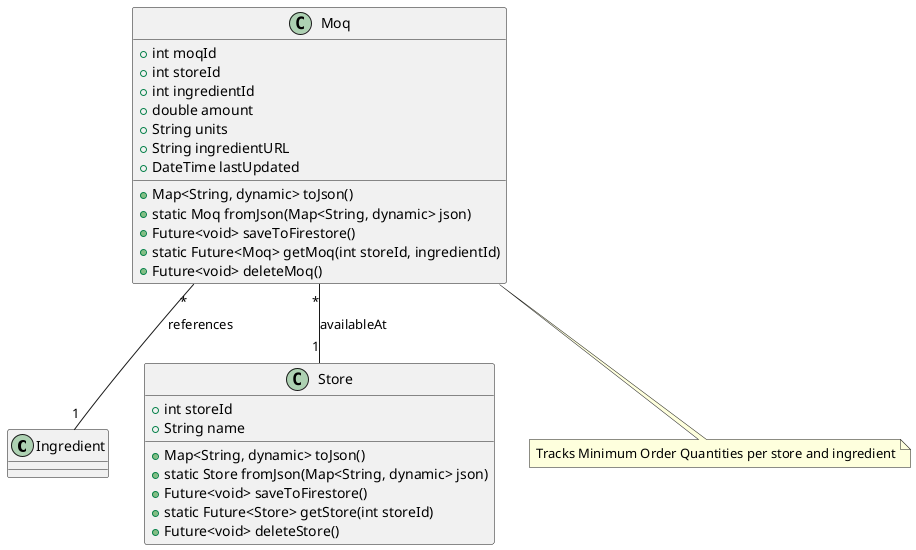 @startuml

class Ingredient {
}

class Moq {
    + int moqId
    + int storeId
    + int ingredientId
    + double amount
    + String units
    + String ingredientURL
    + DateTime lastUpdated
    + Map<String, dynamic> toJson()
    + static Moq fromJson(Map<String, dynamic> json)
    + Future<void> saveToFirestore()
    + static Future<Moq> getMoq(int storeId, ingredientId)
    + Future<void> deleteMoq()
}

class Store {
    + int storeId
    + String name
    + Map<String, dynamic> toJson()
    + static Store fromJson(Map<String, dynamic> json)
    + Future<void> saveToFirestore()
    + static Future<Store> getStore(int storeId)
    + Future<void> deleteStore()

}


'--- Relationships ---
Moq "*" -- "1" Ingredient : references
Moq "*" -- "1" Store : availableAt

note bottom of Moq
    Tracks Minimum Order Quantities per store and ingredient
end note

@enduml
